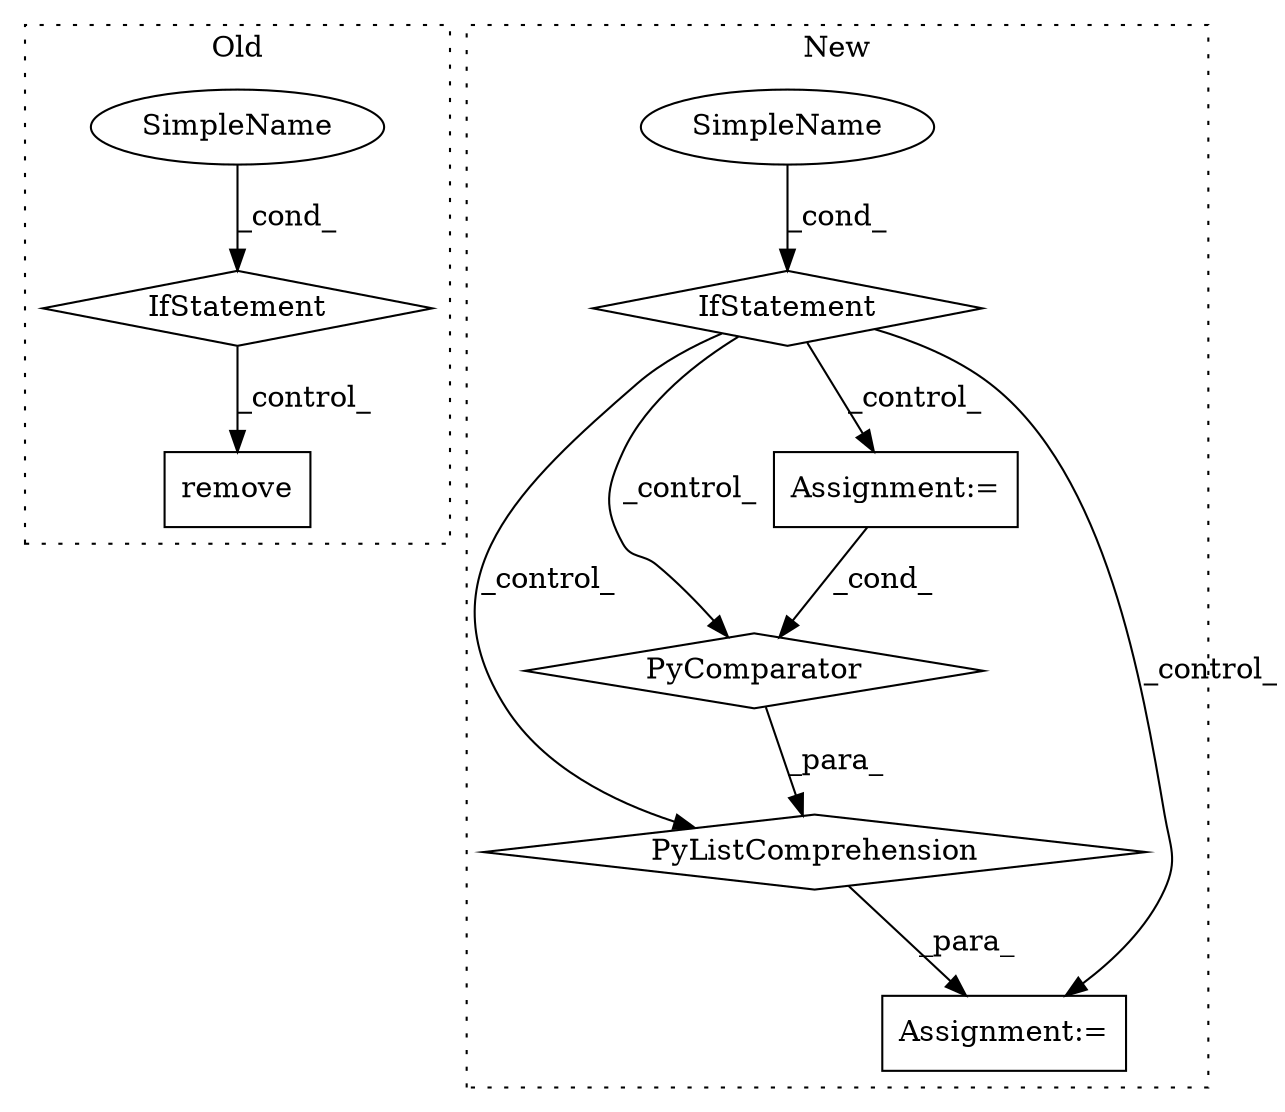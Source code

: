digraph G {
subgraph cluster0 {
1 [label="remove" a="32" s="1945,1963" l="7,1" shape="box"];
5 [label="IfStatement" a="25" s="1901,1932" l="4,2" shape="diamond"];
6 [label="SimpleName" a="42" s="" l="" shape="ellipse"];
label = "Old";
style="dotted";
}
subgraph cluster1 {
2 [label="PyListComprehension" a="109" s="2374" l="126" shape="diamond"];
3 [label="PyComparator" a="113" s="2453" l="39" shape="diamond"];
4 [label="Assignment:=" a="7" s="2453" l="39" shape="box"];
7 [label="Assignment:=" a="7" s="2507" l="1" shape="box"];
8 [label="IfStatement" a="25" s="2002,2033" l="4,2" shape="diamond"];
9 [label="SimpleName" a="42" s="" l="" shape="ellipse"];
label = "New";
style="dotted";
}
2 -> 7 [label="_para_"];
3 -> 2 [label="_para_"];
4 -> 3 [label="_cond_"];
5 -> 1 [label="_control_"];
6 -> 5 [label="_cond_"];
8 -> 2 [label="_control_"];
8 -> 3 [label="_control_"];
8 -> 4 [label="_control_"];
8 -> 7 [label="_control_"];
9 -> 8 [label="_cond_"];
}
